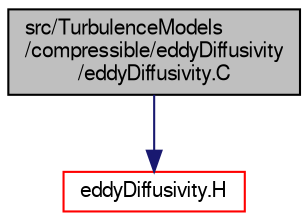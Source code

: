 digraph "src/TurbulenceModels/compressible/eddyDiffusivity/eddyDiffusivity.C"
{
  bgcolor="transparent";
  edge [fontname="FreeSans",fontsize="10",labelfontname="FreeSans",labelfontsize="10"];
  node [fontname="FreeSans",fontsize="10",shape=record];
  Node1 [label="src/TurbulenceModels\l/compressible/eddyDiffusivity\l/eddyDiffusivity.C",height=0.2,width=0.4,color="black", fillcolor="grey75", style="filled" fontcolor="black"];
  Node1 -> Node2 [color="midnightblue",fontsize="10",style="solid",fontname="FreeSans"];
  Node2 [label="eddyDiffusivity.H",height=0.2,width=0.4,color="red",URL="$a10015.html"];
}
